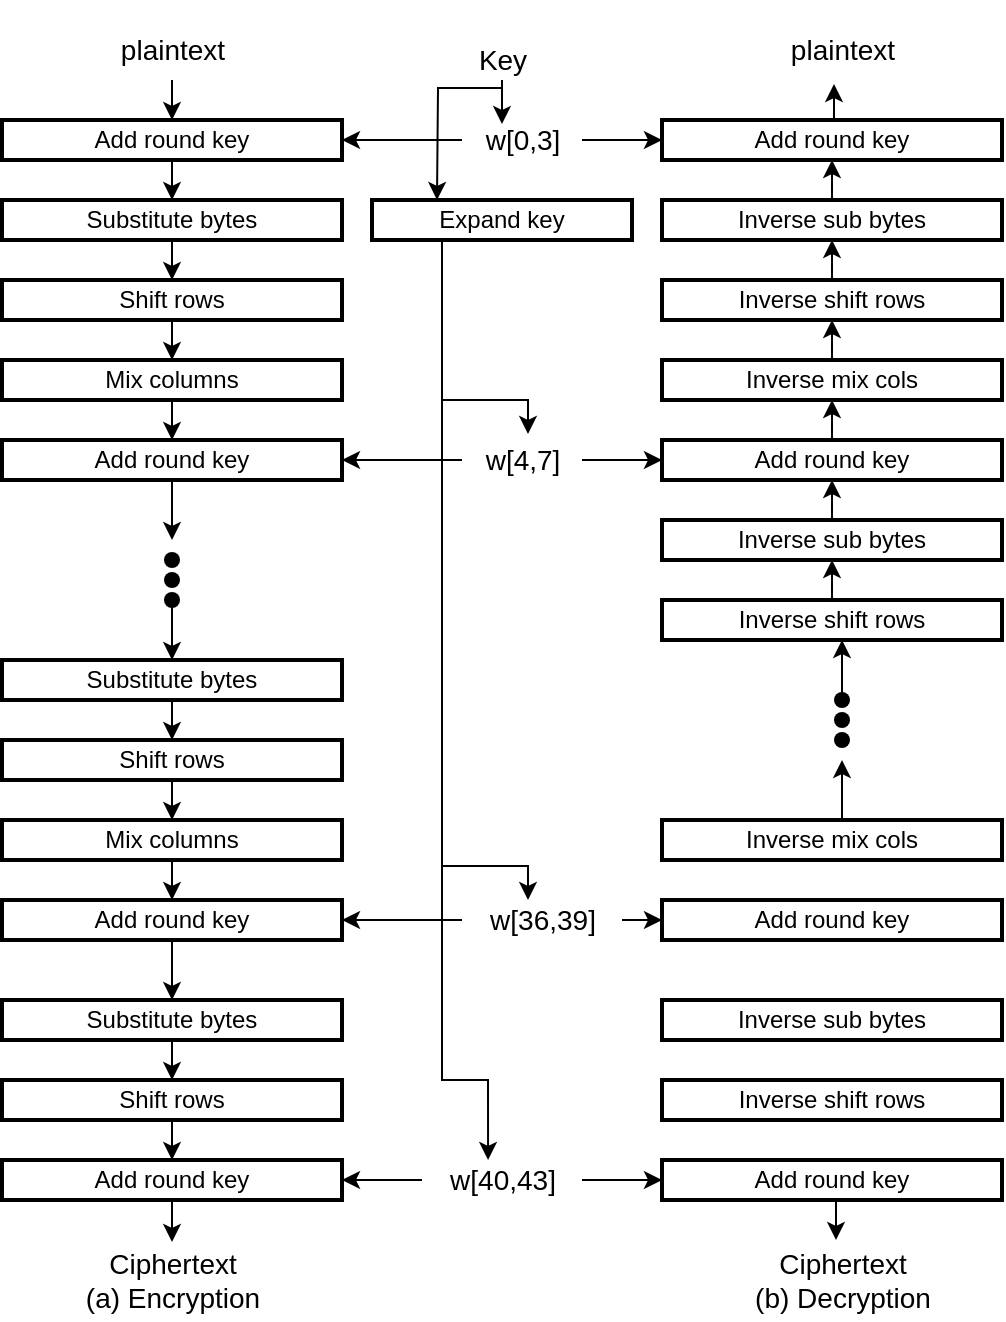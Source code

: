 <mxfile version="17.4.3" type="github">
  <diagram id="CxzAvetqkkrdHBWZVYmS" name="Page-1">
    <mxGraphModel dx="416" dy="452" grid="1" gridSize="10" guides="1" tooltips="1" connect="1" arrows="1" fold="1" page="1" pageScale="1" pageWidth="650" pageHeight="400" math="0" shadow="0">
      <root>
        <mxCell id="0" />
        <mxCell id="1" parent="0" />
        <mxCell id="elB4nLdQnV68VaoinqlS-4" style="edgeStyle=orthogonalEdgeStyle;rounded=0;orthogonalLoop=1;jettySize=auto;html=1;exitX=0.5;exitY=1;exitDx=0;exitDy=0;entryX=0.5;entryY=0;entryDx=0;entryDy=0;" edge="1" parent="1" source="elB4nLdQnV68VaoinqlS-2" target="elB4nLdQnV68VaoinqlS-3">
          <mxGeometry relative="1" as="geometry" />
        </mxCell>
        <mxCell id="elB4nLdQnV68VaoinqlS-2" value="Add round key" style="rounded=0;whiteSpace=wrap;html=1;strokeWidth=2;" vertex="1" parent="1">
          <mxGeometry x="60" y="90" width="170" height="20" as="geometry" />
        </mxCell>
        <mxCell id="elB4nLdQnV68VaoinqlS-8" style="edgeStyle=orthogonalEdgeStyle;rounded=0;orthogonalLoop=1;jettySize=auto;html=1;exitX=0.5;exitY=1;exitDx=0;exitDy=0;" edge="1" parent="1" source="elB4nLdQnV68VaoinqlS-3" target="elB4nLdQnV68VaoinqlS-5">
          <mxGeometry relative="1" as="geometry" />
        </mxCell>
        <mxCell id="elB4nLdQnV68VaoinqlS-3" value="Substitute bytes" style="rounded=0;whiteSpace=wrap;html=1;strokeWidth=2;" vertex="1" parent="1">
          <mxGeometry x="60" y="130" width="170" height="20" as="geometry" />
        </mxCell>
        <mxCell id="elB4nLdQnV68VaoinqlS-9" style="edgeStyle=orthogonalEdgeStyle;rounded=0;orthogonalLoop=1;jettySize=auto;html=1;exitX=0.5;exitY=1;exitDx=0;exitDy=0;" edge="1" parent="1" source="elB4nLdQnV68VaoinqlS-5" target="elB4nLdQnV68VaoinqlS-6">
          <mxGeometry relative="1" as="geometry" />
        </mxCell>
        <mxCell id="elB4nLdQnV68VaoinqlS-5" value="Shift rows" style="rounded=0;whiteSpace=wrap;html=1;strokeWidth=2;" vertex="1" parent="1">
          <mxGeometry x="60" y="170" width="170" height="20" as="geometry" />
        </mxCell>
        <mxCell id="elB4nLdQnV68VaoinqlS-10" style="edgeStyle=orthogonalEdgeStyle;rounded=0;orthogonalLoop=1;jettySize=auto;html=1;exitX=0.5;exitY=1;exitDx=0;exitDy=0;entryX=0.5;entryY=0;entryDx=0;entryDy=0;" edge="1" parent="1" source="elB4nLdQnV68VaoinqlS-6" target="elB4nLdQnV68VaoinqlS-7">
          <mxGeometry relative="1" as="geometry" />
        </mxCell>
        <mxCell id="elB4nLdQnV68VaoinqlS-6" value="Mix columns" style="rounded=0;whiteSpace=wrap;html=1;strokeWidth=2;" vertex="1" parent="1">
          <mxGeometry x="60" y="210" width="170" height="20" as="geometry" />
        </mxCell>
        <mxCell id="elB4nLdQnV68VaoinqlS-11" style="edgeStyle=orthogonalEdgeStyle;rounded=0;orthogonalLoop=1;jettySize=auto;html=1;exitX=0.5;exitY=1;exitDx=0;exitDy=0;" edge="1" parent="1" source="elB4nLdQnV68VaoinqlS-7">
          <mxGeometry relative="1" as="geometry">
            <mxPoint x="145" y="300" as="targetPoint" />
          </mxGeometry>
        </mxCell>
        <mxCell id="elB4nLdQnV68VaoinqlS-7" value="Add round key" style="rounded=0;whiteSpace=wrap;html=1;strokeWidth=2;" vertex="1" parent="1">
          <mxGeometry x="60" y="250" width="170" height="20" as="geometry" />
        </mxCell>
        <mxCell id="elB4nLdQnV68VaoinqlS-18" value="" style="group" vertex="1" connectable="0" parent="1">
          <mxGeometry x="125" y="290" width="40" height="60" as="geometry" />
        </mxCell>
        <mxCell id="elB4nLdQnV68VaoinqlS-15" value="" style="shape=waypoint;sketch=0;size=6;pointerEvents=1;points=[];fillColor=none;resizable=0;rotatable=0;perimeter=centerPerimeter;snapToPoint=1;fontSize=25;strokeColor=default;strokeWidth=2;" vertex="1" parent="elB4nLdQnV68VaoinqlS-18">
          <mxGeometry width="40" height="40" as="geometry" />
        </mxCell>
        <mxCell id="elB4nLdQnV68VaoinqlS-16" value="" style="shape=waypoint;sketch=0;size=6;pointerEvents=1;points=[];fillColor=none;resizable=0;rotatable=0;perimeter=centerPerimeter;snapToPoint=1;fontSize=25;strokeColor=default;strokeWidth=2;" vertex="1" parent="elB4nLdQnV68VaoinqlS-18">
          <mxGeometry y="10" width="40" height="40" as="geometry" />
        </mxCell>
        <mxCell id="elB4nLdQnV68VaoinqlS-17" value="" style="shape=waypoint;sketch=0;size=6;pointerEvents=1;points=[];fillColor=none;resizable=0;rotatable=0;perimeter=centerPerimeter;snapToPoint=1;fontSize=25;strokeColor=default;strokeWidth=2;" vertex="1" parent="elB4nLdQnV68VaoinqlS-18">
          <mxGeometry y="20" width="40" height="40" as="geometry" />
        </mxCell>
        <mxCell id="elB4nLdQnV68VaoinqlS-19" style="edgeStyle=orthogonalEdgeStyle;rounded=0;orthogonalLoop=1;jettySize=auto;html=1;exitX=0.5;exitY=1;exitDx=0;exitDy=0;" edge="1" source="elB4nLdQnV68VaoinqlS-20" target="elB4nLdQnV68VaoinqlS-22" parent="1">
          <mxGeometry relative="1" as="geometry" />
        </mxCell>
        <mxCell id="elB4nLdQnV68VaoinqlS-20" value="Substitute bytes" style="rounded=0;whiteSpace=wrap;html=1;strokeWidth=2;" vertex="1" parent="1">
          <mxGeometry x="60" y="360" width="170" height="20" as="geometry" />
        </mxCell>
        <mxCell id="elB4nLdQnV68VaoinqlS-21" style="edgeStyle=orthogonalEdgeStyle;rounded=0;orthogonalLoop=1;jettySize=auto;html=1;exitX=0.5;exitY=1;exitDx=0;exitDy=0;" edge="1" source="elB4nLdQnV68VaoinqlS-22" target="elB4nLdQnV68VaoinqlS-24" parent="1">
          <mxGeometry relative="1" as="geometry" />
        </mxCell>
        <mxCell id="elB4nLdQnV68VaoinqlS-22" value="Shift rows" style="rounded=0;whiteSpace=wrap;html=1;strokeWidth=2;" vertex="1" parent="1">
          <mxGeometry x="60" y="400" width="170" height="20" as="geometry" />
        </mxCell>
        <mxCell id="elB4nLdQnV68VaoinqlS-23" style="edgeStyle=orthogonalEdgeStyle;rounded=0;orthogonalLoop=1;jettySize=auto;html=1;exitX=0.5;exitY=1;exitDx=0;exitDy=0;entryX=0.5;entryY=0;entryDx=0;entryDy=0;" edge="1" source="elB4nLdQnV68VaoinqlS-24" target="elB4nLdQnV68VaoinqlS-25" parent="1">
          <mxGeometry relative="1" as="geometry" />
        </mxCell>
        <mxCell id="elB4nLdQnV68VaoinqlS-24" value="Mix columns" style="rounded=0;whiteSpace=wrap;html=1;strokeWidth=2;" vertex="1" parent="1">
          <mxGeometry x="60" y="440" width="170" height="20" as="geometry" />
        </mxCell>
        <mxCell id="elB4nLdQnV68VaoinqlS-37" style="edgeStyle=orthogonalEdgeStyle;rounded=0;orthogonalLoop=1;jettySize=auto;html=1;exitX=0.5;exitY=1;exitDx=0;exitDy=0;entryX=0.5;entryY=0;entryDx=0;entryDy=0;fontSize=25;" edge="1" parent="1" source="elB4nLdQnV68VaoinqlS-25" target="elB4nLdQnV68VaoinqlS-31">
          <mxGeometry relative="1" as="geometry" />
        </mxCell>
        <mxCell id="elB4nLdQnV68VaoinqlS-25" value="Add round key" style="rounded=0;whiteSpace=wrap;html=1;strokeWidth=2;" vertex="1" parent="1">
          <mxGeometry x="60" y="480" width="170" height="20" as="geometry" />
        </mxCell>
        <mxCell id="elB4nLdQnV68VaoinqlS-29" style="edgeStyle=orthogonalEdgeStyle;rounded=0;orthogonalLoop=1;jettySize=auto;html=1;exitX=0.375;exitY=1;exitDx=0;exitDy=0;entryX=0.5;entryY=0;entryDx=0;entryDy=0;fontSize=25;exitPerimeter=0;" edge="1" parent="1" source="elB4nLdQnV68VaoinqlS-17" target="elB4nLdQnV68VaoinqlS-20">
          <mxGeometry relative="1" as="geometry" />
        </mxCell>
        <mxCell id="elB4nLdQnV68VaoinqlS-30" style="edgeStyle=orthogonalEdgeStyle;rounded=0;orthogonalLoop=1;jettySize=auto;html=1;exitX=0.5;exitY=1;exitDx=0;exitDy=0;" edge="1" source="elB4nLdQnV68VaoinqlS-31" target="elB4nLdQnV68VaoinqlS-33" parent="1">
          <mxGeometry relative="1" as="geometry" />
        </mxCell>
        <mxCell id="elB4nLdQnV68VaoinqlS-31" value="Substitute bytes" style="rounded=0;whiteSpace=wrap;html=1;strokeWidth=2;" vertex="1" parent="1">
          <mxGeometry x="60" y="530" width="170" height="20" as="geometry" />
        </mxCell>
        <mxCell id="elB4nLdQnV68VaoinqlS-32" style="edgeStyle=orthogonalEdgeStyle;rounded=0;orthogonalLoop=1;jettySize=auto;html=1;exitX=0.5;exitY=1;exitDx=0;exitDy=0;entryX=0.5;entryY=0;entryDx=0;entryDy=0;" edge="1" source="elB4nLdQnV68VaoinqlS-33" target="elB4nLdQnV68VaoinqlS-36" parent="1">
          <mxGeometry relative="1" as="geometry">
            <mxPoint x="145" y="610" as="targetPoint" />
          </mxGeometry>
        </mxCell>
        <mxCell id="elB4nLdQnV68VaoinqlS-33" value="Shift rows" style="rounded=0;whiteSpace=wrap;html=1;strokeWidth=2;" vertex="1" parent="1">
          <mxGeometry x="60" y="570" width="170" height="20" as="geometry" />
        </mxCell>
        <mxCell id="elB4nLdQnV68VaoinqlS-68" style="edgeStyle=orthogonalEdgeStyle;rounded=0;orthogonalLoop=1;jettySize=auto;html=1;exitX=0.5;exitY=1;exitDx=0;exitDy=0;entryX=0.5;entryY=0.025;entryDx=0;entryDy=0;entryPerimeter=0;fontSize=14;" edge="1" parent="1" source="elB4nLdQnV68VaoinqlS-36" target="elB4nLdQnV68VaoinqlS-65">
          <mxGeometry relative="1" as="geometry" />
        </mxCell>
        <mxCell id="elB4nLdQnV68VaoinqlS-36" value="Add round key" style="rounded=0;whiteSpace=wrap;html=1;strokeWidth=2;" vertex="1" parent="1">
          <mxGeometry x="60" y="610" width="170" height="20" as="geometry" />
        </mxCell>
        <mxCell id="elB4nLdQnV68VaoinqlS-53" style="edgeStyle=orthogonalEdgeStyle;rounded=0;orthogonalLoop=1;jettySize=auto;html=1;exitX=0.5;exitY=0;exitDx=0;exitDy=0;entryX=0.45;entryY=1.05;entryDx=0;entryDy=0;entryPerimeter=0;fontSize=14;" edge="1" parent="1" source="elB4nLdQnV68VaoinqlS-38" target="elB4nLdQnV68VaoinqlS-51">
          <mxGeometry relative="1" as="geometry" />
        </mxCell>
        <mxCell id="elB4nLdQnV68VaoinqlS-38" value="Add round key" style="rounded=0;whiteSpace=wrap;html=1;strokeWidth=2;" vertex="1" parent="1">
          <mxGeometry x="390" y="90" width="170" height="20" as="geometry" />
        </mxCell>
        <mxCell id="elB4nLdQnV68VaoinqlS-50" style="edgeStyle=orthogonalEdgeStyle;rounded=0;orthogonalLoop=1;jettySize=auto;html=1;exitX=0.5;exitY=0;exitDx=0;exitDy=0;entryX=0.5;entryY=1;entryDx=0;entryDy=0;fontSize=25;" edge="1" parent="1" source="elB4nLdQnV68VaoinqlS-39" target="elB4nLdQnV68VaoinqlS-38">
          <mxGeometry relative="1" as="geometry" />
        </mxCell>
        <mxCell id="elB4nLdQnV68VaoinqlS-39" value="Inverse sub bytes" style="rounded=0;whiteSpace=wrap;html=1;strokeWidth=2;" vertex="1" parent="1">
          <mxGeometry x="390" y="130" width="170" height="20" as="geometry" />
        </mxCell>
        <mxCell id="elB4nLdQnV68VaoinqlS-49" style="edgeStyle=orthogonalEdgeStyle;rounded=0;orthogonalLoop=1;jettySize=auto;html=1;exitX=0.5;exitY=0;exitDx=0;exitDy=0;entryX=0.5;entryY=1;entryDx=0;entryDy=0;fontSize=25;" edge="1" parent="1" source="elB4nLdQnV68VaoinqlS-40" target="elB4nLdQnV68VaoinqlS-39">
          <mxGeometry relative="1" as="geometry" />
        </mxCell>
        <mxCell id="elB4nLdQnV68VaoinqlS-40" value="Inverse shift rows" style="rounded=0;whiteSpace=wrap;html=1;strokeWidth=2;" vertex="1" parent="1">
          <mxGeometry x="390" y="170" width="170" height="20" as="geometry" />
        </mxCell>
        <mxCell id="elB4nLdQnV68VaoinqlS-48" style="edgeStyle=orthogonalEdgeStyle;rounded=0;orthogonalLoop=1;jettySize=auto;html=1;exitX=0.5;exitY=0;exitDx=0;exitDy=0;fontSize=25;" edge="1" parent="1" source="elB4nLdQnV68VaoinqlS-41" target="elB4nLdQnV68VaoinqlS-40">
          <mxGeometry relative="1" as="geometry" />
        </mxCell>
        <mxCell id="elB4nLdQnV68VaoinqlS-41" value="Inverse mix cols" style="rounded=0;whiteSpace=wrap;html=1;strokeWidth=2;" vertex="1" parent="1">
          <mxGeometry x="390" y="210" width="170" height="20" as="geometry" />
        </mxCell>
        <mxCell id="elB4nLdQnV68VaoinqlS-47" style="edgeStyle=orthogonalEdgeStyle;rounded=0;orthogonalLoop=1;jettySize=auto;html=1;exitX=0.5;exitY=0;exitDx=0;exitDy=0;entryX=0.5;entryY=1;entryDx=0;entryDy=0;fontSize=25;" edge="1" parent="1" source="elB4nLdQnV68VaoinqlS-42" target="elB4nLdQnV68VaoinqlS-41">
          <mxGeometry relative="1" as="geometry" />
        </mxCell>
        <mxCell id="elB4nLdQnV68VaoinqlS-42" value="Add round key" style="rounded=0;whiteSpace=wrap;html=1;strokeWidth=2;" vertex="1" parent="1">
          <mxGeometry x="390" y="250" width="170" height="20" as="geometry" />
        </mxCell>
        <mxCell id="elB4nLdQnV68VaoinqlS-46" style="edgeStyle=orthogonalEdgeStyle;rounded=0;orthogonalLoop=1;jettySize=auto;html=1;exitX=0.5;exitY=0;exitDx=0;exitDy=0;entryX=0.5;entryY=1;entryDx=0;entryDy=0;fontSize=25;" edge="1" parent="1" source="elB4nLdQnV68VaoinqlS-43" target="elB4nLdQnV68VaoinqlS-42">
          <mxGeometry relative="1" as="geometry" />
        </mxCell>
        <mxCell id="elB4nLdQnV68VaoinqlS-43" value="Inverse sub bytes" style="rounded=0;whiteSpace=wrap;html=1;strokeWidth=2;" vertex="1" parent="1">
          <mxGeometry x="390" y="290" width="170" height="20" as="geometry" />
        </mxCell>
        <mxCell id="elB4nLdQnV68VaoinqlS-45" style="edgeStyle=orthogonalEdgeStyle;rounded=0;orthogonalLoop=1;jettySize=auto;html=1;exitX=0.5;exitY=0;exitDx=0;exitDy=0;entryX=0.5;entryY=1;entryDx=0;entryDy=0;fontSize=25;" edge="1" parent="1" source="elB4nLdQnV68VaoinqlS-44" target="elB4nLdQnV68VaoinqlS-43">
          <mxGeometry relative="1" as="geometry" />
        </mxCell>
        <mxCell id="elB4nLdQnV68VaoinqlS-44" value="Inverse shift rows" style="rounded=0;whiteSpace=wrap;html=1;strokeWidth=2;" vertex="1" parent="1">
          <mxGeometry x="390" y="330" width="170" height="20" as="geometry" />
        </mxCell>
        <mxCell id="elB4nLdQnV68VaoinqlS-51" value="&lt;font style=&quot;font-size: 14px&quot;&gt;plaintext&lt;br&gt;&lt;/font&gt;" style="text;html=1;align=center;verticalAlign=middle;resizable=0;points=[];autosize=1;strokeColor=none;fillColor=none;fontSize=25;" vertex="1" parent="1">
          <mxGeometry x="440" y="30" width="80" height="40" as="geometry" />
        </mxCell>
        <mxCell id="elB4nLdQnV68VaoinqlS-70" style="edgeStyle=orthogonalEdgeStyle;rounded=0;orthogonalLoop=1;jettySize=auto;html=1;exitX=0.5;exitY=1;exitDx=0;exitDy=0;entryX=0.475;entryY=0;entryDx=0;entryDy=0;entryPerimeter=0;fontSize=14;" edge="1" parent="1" source="elB4nLdQnV68VaoinqlS-54" target="elB4nLdQnV68VaoinqlS-67">
          <mxGeometry relative="1" as="geometry" />
        </mxCell>
        <mxCell id="elB4nLdQnV68VaoinqlS-54" value="Add round key" style="rounded=0;whiteSpace=wrap;html=1;strokeWidth=2;" vertex="1" parent="1">
          <mxGeometry x="390" y="610" width="170" height="20" as="geometry" />
        </mxCell>
        <mxCell id="elB4nLdQnV68VaoinqlS-55" value="Inverse shift rows" style="rounded=0;whiteSpace=wrap;html=1;strokeWidth=2;" vertex="1" parent="1">
          <mxGeometry x="390" y="570" width="170" height="20" as="geometry" />
        </mxCell>
        <mxCell id="elB4nLdQnV68VaoinqlS-56" value="Inverse sub bytes" style="rounded=0;whiteSpace=wrap;html=1;strokeWidth=2;" vertex="1" parent="1">
          <mxGeometry x="390" y="530" width="170" height="20" as="geometry" />
        </mxCell>
        <mxCell id="elB4nLdQnV68VaoinqlS-57" value="Add round key" style="rounded=0;whiteSpace=wrap;html=1;strokeWidth=2;" vertex="1" parent="1">
          <mxGeometry x="390" y="480" width="170" height="20" as="geometry" />
        </mxCell>
        <mxCell id="elB4nLdQnV68VaoinqlS-58" value="Inverse mix cols" style="rounded=0;whiteSpace=wrap;html=1;strokeWidth=2;" vertex="1" parent="1">
          <mxGeometry x="390" y="440" width="170" height="20" as="geometry" />
        </mxCell>
        <mxCell id="elB4nLdQnV68VaoinqlS-59" style="edgeStyle=orthogonalEdgeStyle;rounded=0;orthogonalLoop=1;jettySize=auto;html=1;exitX=0.5;exitY=1;exitDx=0;exitDy=0;" edge="1" parent="1">
          <mxGeometry relative="1" as="geometry">
            <mxPoint x="480" y="350" as="targetPoint" />
            <mxPoint x="480" y="380" as="sourcePoint" />
          </mxGeometry>
        </mxCell>
        <mxCell id="elB4nLdQnV68VaoinqlS-60" value="" style="group" vertex="1" connectable="0" parent="1">
          <mxGeometry x="460" y="360" width="40" height="60" as="geometry" />
        </mxCell>
        <mxCell id="elB4nLdQnV68VaoinqlS-61" value="" style="shape=waypoint;sketch=0;size=6;pointerEvents=1;points=[];fillColor=none;resizable=0;rotatable=0;perimeter=centerPerimeter;snapToPoint=1;fontSize=25;strokeColor=default;strokeWidth=2;" vertex="1" parent="elB4nLdQnV68VaoinqlS-60">
          <mxGeometry width="40" height="40" as="geometry" />
        </mxCell>
        <mxCell id="elB4nLdQnV68VaoinqlS-62" value="" style="shape=waypoint;sketch=0;size=6;pointerEvents=1;points=[];fillColor=none;resizable=0;rotatable=0;perimeter=centerPerimeter;snapToPoint=1;fontSize=25;strokeColor=default;strokeWidth=2;" vertex="1" parent="elB4nLdQnV68VaoinqlS-60">
          <mxGeometry y="10" width="40" height="40" as="geometry" />
        </mxCell>
        <mxCell id="elB4nLdQnV68VaoinqlS-63" value="" style="shape=waypoint;sketch=0;size=6;pointerEvents=1;points=[];fillColor=none;resizable=0;rotatable=0;perimeter=centerPerimeter;snapToPoint=1;fontSize=25;strokeColor=default;strokeWidth=2;" vertex="1" parent="elB4nLdQnV68VaoinqlS-60">
          <mxGeometry y="20" width="40" height="40" as="geometry" />
        </mxCell>
        <mxCell id="elB4nLdQnV68VaoinqlS-64" style="edgeStyle=orthogonalEdgeStyle;rounded=0;orthogonalLoop=1;jettySize=auto;html=1;exitX=0.375;exitY=1;exitDx=0;exitDy=0;fontSize=25;exitPerimeter=0;" edge="1" parent="1">
          <mxGeometry relative="1" as="geometry">
            <mxPoint x="480" y="440" as="sourcePoint" />
            <mxPoint x="480" y="410" as="targetPoint" />
          </mxGeometry>
        </mxCell>
        <mxCell id="elB4nLdQnV68VaoinqlS-65" value="Ciphertext&lt;br&gt;(a) Encryption" style="text;html=1;align=center;verticalAlign=middle;resizable=0;points=[];autosize=1;strokeColor=none;fillColor=none;fontSize=14;" vertex="1" parent="1">
          <mxGeometry x="85" y="650" width="120" height="40" as="geometry" />
        </mxCell>
        <mxCell id="elB4nLdQnV68VaoinqlS-67" value="Ciphertext&lt;br&gt;(b) Decryption" style="text;html=1;align=center;verticalAlign=middle;resizable=0;points=[];autosize=1;strokeColor=none;fillColor=none;fontSize=14;" vertex="1" parent="1">
          <mxGeometry x="420" y="650" width="120" height="40" as="geometry" />
        </mxCell>
        <mxCell id="elB4nLdQnV68VaoinqlS-72" value="" style="edgeStyle=orthogonalEdgeStyle;rounded=0;orthogonalLoop=1;jettySize=auto;html=1;fontSize=14;" edge="1" parent="1" source="elB4nLdQnV68VaoinqlS-71" target="elB4nLdQnV68VaoinqlS-25">
          <mxGeometry relative="1" as="geometry" />
        </mxCell>
        <mxCell id="elB4nLdQnV68VaoinqlS-75" style="edgeStyle=orthogonalEdgeStyle;rounded=0;orthogonalLoop=1;jettySize=auto;html=1;entryX=0;entryY=0.5;entryDx=0;entryDy=0;fontSize=14;" edge="1" parent="1" source="elB4nLdQnV68VaoinqlS-71" target="elB4nLdQnV68VaoinqlS-57">
          <mxGeometry relative="1" as="geometry" />
        </mxCell>
        <mxCell id="elB4nLdQnV68VaoinqlS-71" value="w[36,39]" style="text;html=1;align=center;verticalAlign=middle;resizable=0;points=[];autosize=1;strokeColor=none;fillColor=none;fontSize=14;" vertex="1" parent="1">
          <mxGeometry x="290" y="480" width="80" height="20" as="geometry" />
        </mxCell>
        <mxCell id="elB4nLdQnV68VaoinqlS-79" style="edgeStyle=orthogonalEdgeStyle;rounded=0;orthogonalLoop=1;jettySize=auto;html=1;entryX=1;entryY=0.5;entryDx=0;entryDy=0;fontSize=14;" edge="1" parent="1" source="elB4nLdQnV68VaoinqlS-76" target="elB4nLdQnV68VaoinqlS-36">
          <mxGeometry relative="1" as="geometry" />
        </mxCell>
        <mxCell id="elB4nLdQnV68VaoinqlS-80" style="edgeStyle=orthogonalEdgeStyle;rounded=0;orthogonalLoop=1;jettySize=auto;html=1;entryX=0;entryY=0.5;entryDx=0;entryDy=0;fontSize=14;" edge="1" parent="1" source="elB4nLdQnV68VaoinqlS-76" target="elB4nLdQnV68VaoinqlS-54">
          <mxGeometry relative="1" as="geometry" />
        </mxCell>
        <mxCell id="elB4nLdQnV68VaoinqlS-76" value="w[40,43]" style="text;html=1;align=center;verticalAlign=middle;resizable=0;points=[];autosize=1;strokeColor=none;fillColor=none;fontSize=14;" vertex="1" parent="1">
          <mxGeometry x="270" y="610" width="80" height="20" as="geometry" />
        </mxCell>
        <mxCell id="elB4nLdQnV68VaoinqlS-82" style="edgeStyle=orthogonalEdgeStyle;rounded=0;orthogonalLoop=1;jettySize=auto;html=1;entryX=1;entryY=0.5;entryDx=0;entryDy=0;fontSize=14;" edge="1" parent="1" source="elB4nLdQnV68VaoinqlS-81" target="elB4nLdQnV68VaoinqlS-7">
          <mxGeometry relative="1" as="geometry" />
        </mxCell>
        <mxCell id="elB4nLdQnV68VaoinqlS-83" style="edgeStyle=orthogonalEdgeStyle;rounded=0;orthogonalLoop=1;jettySize=auto;html=1;entryX=0;entryY=0.5;entryDx=0;entryDy=0;fontSize=14;" edge="1" parent="1" source="elB4nLdQnV68VaoinqlS-81" target="elB4nLdQnV68VaoinqlS-42">
          <mxGeometry relative="1" as="geometry" />
        </mxCell>
        <mxCell id="elB4nLdQnV68VaoinqlS-81" value="w[4,7]" style="text;html=1;align=center;verticalAlign=middle;resizable=0;points=[];autosize=1;strokeColor=none;fillColor=none;fontSize=14;" vertex="1" parent="1">
          <mxGeometry x="290" y="250" width="60" height="20" as="geometry" />
        </mxCell>
        <mxCell id="elB4nLdQnV68VaoinqlS-85" style="edgeStyle=orthogonalEdgeStyle;rounded=0;orthogonalLoop=1;jettySize=auto;html=1;entryX=1;entryY=0.5;entryDx=0;entryDy=0;fontSize=14;" edge="1" parent="1" source="elB4nLdQnV68VaoinqlS-84" target="elB4nLdQnV68VaoinqlS-2">
          <mxGeometry relative="1" as="geometry" />
        </mxCell>
        <mxCell id="elB4nLdQnV68VaoinqlS-86" style="edgeStyle=orthogonalEdgeStyle;rounded=0;orthogonalLoop=1;jettySize=auto;html=1;entryX=0;entryY=0.5;entryDx=0;entryDy=0;fontSize=14;" edge="1" parent="1" source="elB4nLdQnV68VaoinqlS-84" target="elB4nLdQnV68VaoinqlS-38">
          <mxGeometry relative="1" as="geometry" />
        </mxCell>
        <mxCell id="elB4nLdQnV68VaoinqlS-84" value="w[0,3]" style="text;html=1;align=center;verticalAlign=middle;resizable=0;points=[];autosize=1;strokeColor=none;fillColor=none;fontSize=14;" vertex="1" parent="1">
          <mxGeometry x="290" y="90" width="60" height="20" as="geometry" />
        </mxCell>
        <mxCell id="elB4nLdQnV68VaoinqlS-88" style="edgeStyle=orthogonalEdgeStyle;rounded=0;orthogonalLoop=1;jettySize=auto;html=1;fontSize=14;" edge="1" parent="1" source="elB4nLdQnV68VaoinqlS-87" target="elB4nLdQnV68VaoinqlS-2">
          <mxGeometry relative="1" as="geometry" />
        </mxCell>
        <mxCell id="elB4nLdQnV68VaoinqlS-87" value="&lt;font style=&quot;font-size: 14px&quot;&gt;plaintext&lt;br&gt;&lt;/font&gt;" style="text;html=1;align=center;verticalAlign=middle;resizable=0;points=[];autosize=1;strokeColor=none;fillColor=none;fontSize=25;" vertex="1" parent="1">
          <mxGeometry x="105" y="30" width="80" height="40" as="geometry" />
        </mxCell>
        <mxCell id="elB4nLdQnV68VaoinqlS-90" style="edgeStyle=orthogonalEdgeStyle;rounded=0;orthogonalLoop=1;jettySize=auto;html=1;entryX=0.333;entryY=0.1;entryDx=0;entryDy=0;entryPerimeter=0;fontSize=14;" edge="1" parent="1" source="elB4nLdQnV68VaoinqlS-89" target="elB4nLdQnV68VaoinqlS-84">
          <mxGeometry relative="1" as="geometry" />
        </mxCell>
        <mxCell id="elB4nLdQnV68VaoinqlS-89" value="Key" style="text;html=1;align=center;verticalAlign=middle;resizable=0;points=[];autosize=1;strokeColor=none;fillColor=none;fontSize=14;" vertex="1" parent="1">
          <mxGeometry x="290" y="50" width="40" height="20" as="geometry" />
        </mxCell>
        <mxCell id="elB4nLdQnV68VaoinqlS-91" value="" style="endArrow=classic;html=1;rounded=0;fontSize=14;entryX=0.25;entryY=0;entryDx=0;entryDy=0;" edge="1" parent="1" target="elB4nLdQnV68VaoinqlS-92">
          <mxGeometry width="50" height="50" relative="1" as="geometry">
            <mxPoint x="310" y="74" as="sourcePoint" />
            <mxPoint x="260" y="120" as="targetPoint" />
            <Array as="points">
              <mxPoint x="278" y="74" />
            </Array>
          </mxGeometry>
        </mxCell>
        <mxCell id="elB4nLdQnV68VaoinqlS-93" style="edgeStyle=orthogonalEdgeStyle;rounded=0;orthogonalLoop=1;jettySize=auto;html=1;exitX=0.25;exitY=1;exitDx=0;exitDy=0;fontSize=14;entryX=0.413;entryY=0;entryDx=0;entryDy=0;entryPerimeter=0;" edge="1" parent="1" source="elB4nLdQnV68VaoinqlS-92" target="elB4nLdQnV68VaoinqlS-76">
          <mxGeometry relative="1" as="geometry">
            <mxPoint x="278" y="580" as="targetPoint" />
            <Array as="points">
              <mxPoint x="280" y="150" />
              <mxPoint x="280" y="570" />
              <mxPoint x="303" y="570" />
            </Array>
          </mxGeometry>
        </mxCell>
        <mxCell id="elB4nLdQnV68VaoinqlS-92" value="Expand key" style="rounded=0;whiteSpace=wrap;html=1;strokeWidth=2;" vertex="1" parent="1">
          <mxGeometry x="245" y="130" width="130" height="20" as="geometry" />
        </mxCell>
        <mxCell id="elB4nLdQnV68VaoinqlS-100" value="" style="endArrow=classic;html=1;rounded=0;fontSize=14;entryX=0.55;entryY=-0.15;entryDx=0;entryDy=0;entryPerimeter=0;" edge="1" parent="1" target="elB4nLdQnV68VaoinqlS-81">
          <mxGeometry width="50" height="50" relative="1" as="geometry">
            <mxPoint x="280" y="230" as="sourcePoint" />
            <mxPoint x="310" y="300" as="targetPoint" />
            <Array as="points">
              <mxPoint x="323" y="230" />
            </Array>
          </mxGeometry>
        </mxCell>
        <mxCell id="elB4nLdQnV68VaoinqlS-101" value="" style="endArrow=classic;html=1;rounded=0;fontSize=14;entryX=0.55;entryY=-0.15;entryDx=0;entryDy=0;entryPerimeter=0;" edge="1" parent="1">
          <mxGeometry width="50" height="50" relative="1" as="geometry">
            <mxPoint x="280" y="463" as="sourcePoint" />
            <mxPoint x="323" y="480" as="targetPoint" />
            <Array as="points">
              <mxPoint x="323" y="463" />
            </Array>
          </mxGeometry>
        </mxCell>
      </root>
    </mxGraphModel>
  </diagram>
</mxfile>
